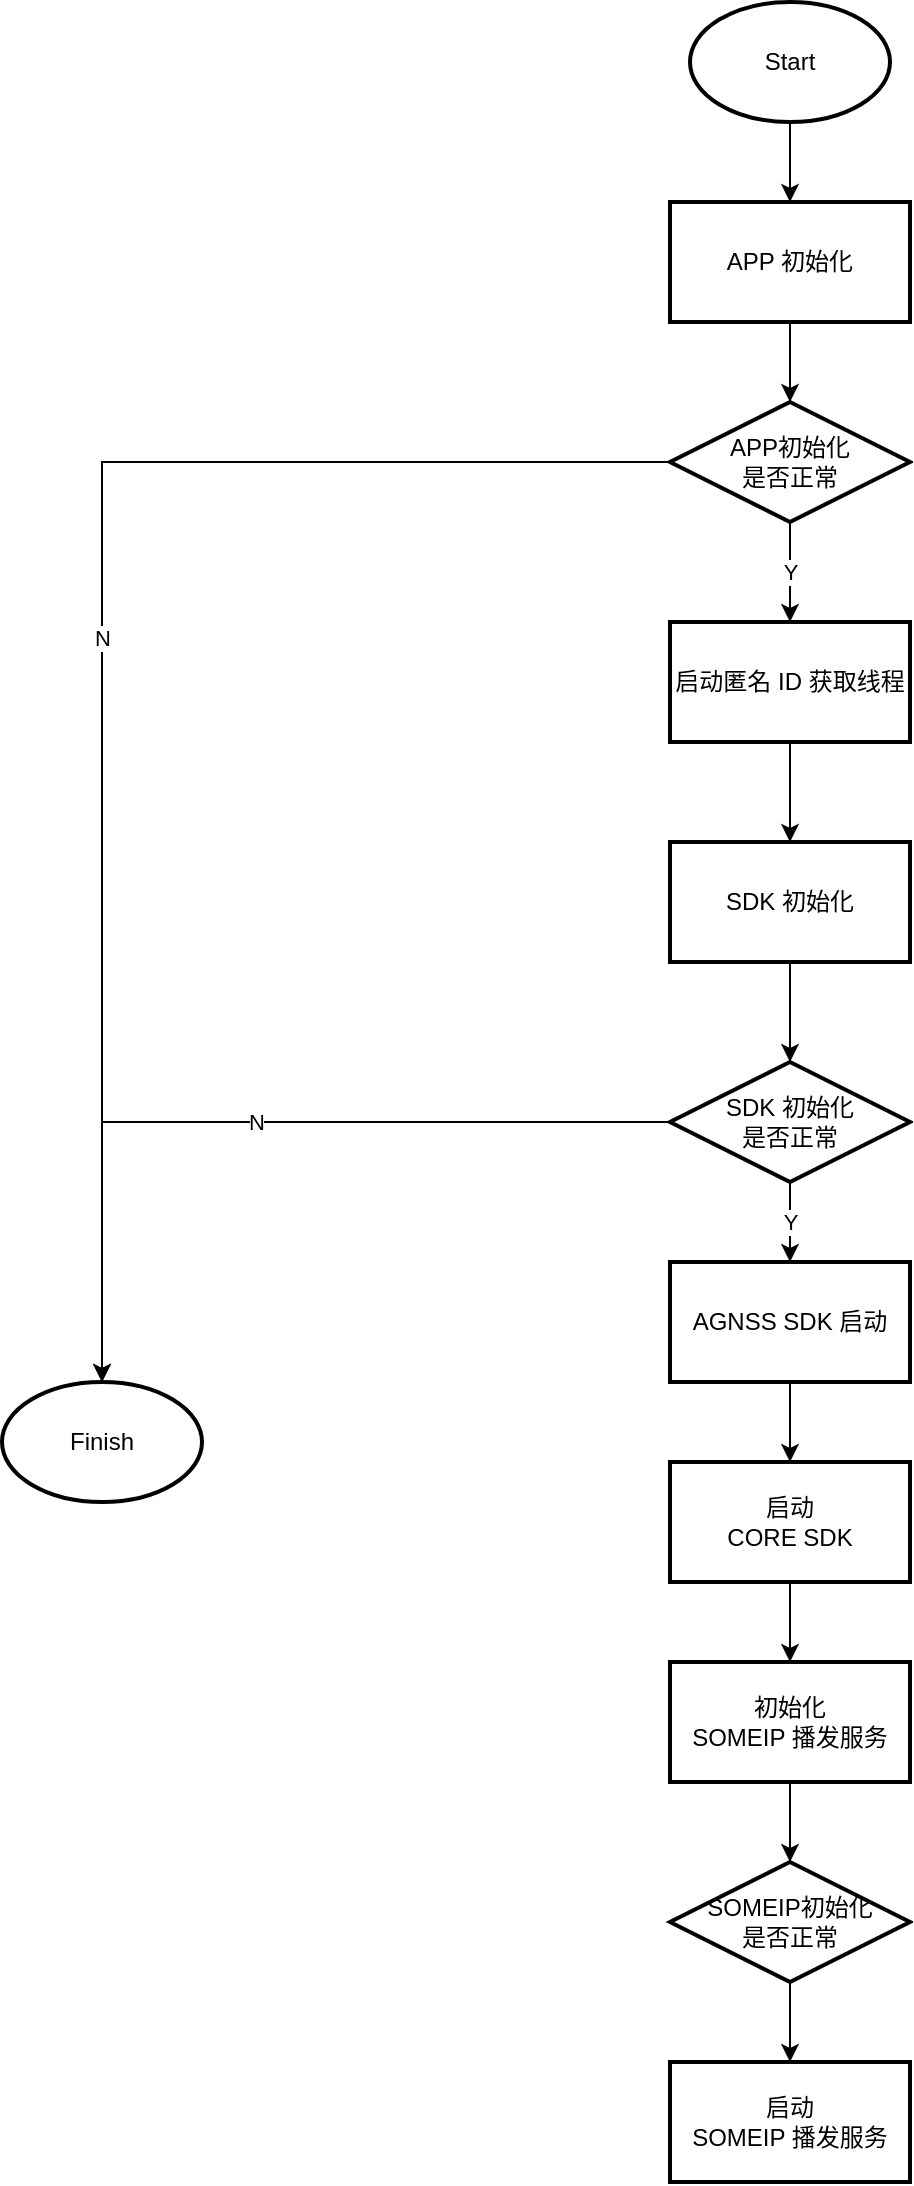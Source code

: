 <mxfile version="17.2.5" type="github">
  <diagram id="C5RBs43oDa-KdzZeNtuy" name="Page-1">
    <mxGraphModel dx="891" dy="575" grid="1" gridSize="10" guides="1" tooltips="1" connect="1" arrows="1" fold="1" page="1" pageScale="1" pageWidth="827" pageHeight="1169" math="0" shadow="0">
      <root>
        <mxCell id="WIyWlLk6GJQsqaUBKTNV-0" />
        <mxCell id="WIyWlLk6GJQsqaUBKTNV-1" parent="WIyWlLk6GJQsqaUBKTNV-0" />
        <mxCell id="6NIB8VkJaH95DR8nrTyr-7" value="" style="edgeStyle=orthogonalEdgeStyle;rounded=0;orthogonalLoop=1;jettySize=auto;html=1;" edge="1" parent="WIyWlLk6GJQsqaUBKTNV-1" source="6NIB8VkJaH95DR8nrTyr-2" target="6NIB8VkJaH95DR8nrTyr-6">
          <mxGeometry relative="1" as="geometry" />
        </mxCell>
        <mxCell id="6NIB8VkJaH95DR8nrTyr-2" value="APP 初始化" style="whiteSpace=wrap;html=1;strokeWidth=2;" vertex="1" parent="WIyWlLk6GJQsqaUBKTNV-1">
          <mxGeometry x="354" y="130" width="120" height="60" as="geometry" />
        </mxCell>
        <mxCell id="6NIB8VkJaH95DR8nrTyr-13" value="Y" style="edgeStyle=orthogonalEdgeStyle;rounded=0;orthogonalLoop=1;jettySize=auto;html=1;" edge="1" parent="WIyWlLk6GJQsqaUBKTNV-1" source="6NIB8VkJaH95DR8nrTyr-6" target="6NIB8VkJaH95DR8nrTyr-12">
          <mxGeometry relative="1" as="geometry" />
        </mxCell>
        <mxCell id="6NIB8VkJaH95DR8nrTyr-15" value="N" style="edgeStyle=orthogonalEdgeStyle;rounded=0;orthogonalLoop=1;jettySize=auto;html=1;exitX=0;exitY=0.5;exitDx=0;exitDy=0;" edge="1" parent="WIyWlLk6GJQsqaUBKTNV-1" source="6NIB8VkJaH95DR8nrTyr-6" target="6NIB8VkJaH95DR8nrTyr-14">
          <mxGeometry relative="1" as="geometry" />
        </mxCell>
        <mxCell id="6NIB8VkJaH95DR8nrTyr-6" value="APP初始化&lt;br&gt;是否正常" style="rhombus;whiteSpace=wrap;html=1;strokeWidth=2;" vertex="1" parent="WIyWlLk6GJQsqaUBKTNV-1">
          <mxGeometry x="354" y="230" width="120" height="60" as="geometry" />
        </mxCell>
        <mxCell id="6NIB8VkJaH95DR8nrTyr-11" style="edgeStyle=orthogonalEdgeStyle;rounded=0;orthogonalLoop=1;jettySize=auto;html=1;entryX=0.5;entryY=0;entryDx=0;entryDy=0;" edge="1" parent="WIyWlLk6GJQsqaUBKTNV-1" source="6NIB8VkJaH95DR8nrTyr-10" target="6NIB8VkJaH95DR8nrTyr-2">
          <mxGeometry relative="1" as="geometry" />
        </mxCell>
        <mxCell id="6NIB8VkJaH95DR8nrTyr-10" value="Start" style="strokeWidth=2;html=1;shape=mxgraph.flowchart.start_1;whiteSpace=wrap;" vertex="1" parent="WIyWlLk6GJQsqaUBKTNV-1">
          <mxGeometry x="364" y="30" width="100" height="60" as="geometry" />
        </mxCell>
        <mxCell id="6NIB8VkJaH95DR8nrTyr-17" value="" style="edgeStyle=orthogonalEdgeStyle;rounded=0;orthogonalLoop=1;jettySize=auto;html=1;" edge="1" parent="WIyWlLk6GJQsqaUBKTNV-1" source="6NIB8VkJaH95DR8nrTyr-12" target="6NIB8VkJaH95DR8nrTyr-16">
          <mxGeometry relative="1" as="geometry" />
        </mxCell>
        <mxCell id="6NIB8VkJaH95DR8nrTyr-12" value="启动匿名 ID 获取线程" style="whiteSpace=wrap;html=1;strokeWidth=2;" vertex="1" parent="WIyWlLk6GJQsqaUBKTNV-1">
          <mxGeometry x="354" y="340" width="120" height="60" as="geometry" />
        </mxCell>
        <mxCell id="6NIB8VkJaH95DR8nrTyr-14" value="Finish" style="strokeWidth=2;html=1;shape=mxgraph.flowchart.start_1;whiteSpace=wrap;" vertex="1" parent="WIyWlLk6GJQsqaUBKTNV-1">
          <mxGeometry x="20" y="720" width="100" height="60" as="geometry" />
        </mxCell>
        <mxCell id="6NIB8VkJaH95DR8nrTyr-19" style="edgeStyle=orthogonalEdgeStyle;rounded=0;orthogonalLoop=1;jettySize=auto;html=1;exitX=0.5;exitY=1;exitDx=0;exitDy=0;entryX=0.5;entryY=0;entryDx=0;entryDy=0;" edge="1" parent="WIyWlLk6GJQsqaUBKTNV-1" source="6NIB8VkJaH95DR8nrTyr-16" target="6NIB8VkJaH95DR8nrTyr-18">
          <mxGeometry relative="1" as="geometry" />
        </mxCell>
        <mxCell id="6NIB8VkJaH95DR8nrTyr-16" value="SDK 初始化" style="whiteSpace=wrap;html=1;strokeWidth=2;" vertex="1" parent="WIyWlLk6GJQsqaUBKTNV-1">
          <mxGeometry x="354" y="450" width="120" height="60" as="geometry" />
        </mxCell>
        <mxCell id="6NIB8VkJaH95DR8nrTyr-20" value="N" style="edgeStyle=orthogonalEdgeStyle;rounded=0;orthogonalLoop=1;jettySize=auto;html=1;exitX=0;exitY=0.5;exitDx=0;exitDy=0;" edge="1" parent="WIyWlLk6GJQsqaUBKTNV-1" source="6NIB8VkJaH95DR8nrTyr-18" target="6NIB8VkJaH95DR8nrTyr-14">
          <mxGeometry relative="1" as="geometry" />
        </mxCell>
        <mxCell id="6NIB8VkJaH95DR8nrTyr-22" value="Y" style="edgeStyle=orthogonalEdgeStyle;rounded=0;orthogonalLoop=1;jettySize=auto;html=1;" edge="1" parent="WIyWlLk6GJQsqaUBKTNV-1" source="6NIB8VkJaH95DR8nrTyr-18" target="6NIB8VkJaH95DR8nrTyr-21">
          <mxGeometry relative="1" as="geometry" />
        </mxCell>
        <mxCell id="6NIB8VkJaH95DR8nrTyr-18" value="SDK 初始化&lt;br&gt;是否正常" style="rhombus;whiteSpace=wrap;html=1;strokeWidth=2;" vertex="1" parent="WIyWlLk6GJQsqaUBKTNV-1">
          <mxGeometry x="354" y="560" width="120" height="60" as="geometry" />
        </mxCell>
        <mxCell id="6NIB8VkJaH95DR8nrTyr-24" value="" style="edgeStyle=orthogonalEdgeStyle;rounded=0;orthogonalLoop=1;jettySize=auto;html=1;" edge="1" parent="WIyWlLk6GJQsqaUBKTNV-1" source="6NIB8VkJaH95DR8nrTyr-21" target="6NIB8VkJaH95DR8nrTyr-23">
          <mxGeometry relative="1" as="geometry" />
        </mxCell>
        <mxCell id="6NIB8VkJaH95DR8nrTyr-21" value="AGNSS SDK 启动" style="whiteSpace=wrap;html=1;strokeWidth=2;" vertex="1" parent="WIyWlLk6GJQsqaUBKTNV-1">
          <mxGeometry x="354" y="660" width="120" height="60" as="geometry" />
        </mxCell>
        <mxCell id="6NIB8VkJaH95DR8nrTyr-26" value="" style="edgeStyle=orthogonalEdgeStyle;rounded=0;orthogonalLoop=1;jettySize=auto;html=1;" edge="1" parent="WIyWlLk6GJQsqaUBKTNV-1" source="6NIB8VkJaH95DR8nrTyr-23" target="6NIB8VkJaH95DR8nrTyr-25">
          <mxGeometry relative="1" as="geometry" />
        </mxCell>
        <mxCell id="6NIB8VkJaH95DR8nrTyr-23" value="启动&lt;br&gt;CORE SDK" style="whiteSpace=wrap;html=1;strokeWidth=2;" vertex="1" parent="WIyWlLk6GJQsqaUBKTNV-1">
          <mxGeometry x="354" y="760" width="120" height="60" as="geometry" />
        </mxCell>
        <mxCell id="6NIB8VkJaH95DR8nrTyr-28" style="edgeStyle=orthogonalEdgeStyle;rounded=0;orthogonalLoop=1;jettySize=auto;html=1;exitX=0.5;exitY=1;exitDx=0;exitDy=0;entryX=0.5;entryY=0;entryDx=0;entryDy=0;" edge="1" parent="WIyWlLk6GJQsqaUBKTNV-1" source="6NIB8VkJaH95DR8nrTyr-25" target="6NIB8VkJaH95DR8nrTyr-27">
          <mxGeometry relative="1" as="geometry" />
        </mxCell>
        <mxCell id="6NIB8VkJaH95DR8nrTyr-25" value="初始化&lt;br&gt;SOMEIP 播发服务" style="whiteSpace=wrap;html=1;strokeWidth=2;" vertex="1" parent="WIyWlLk6GJQsqaUBKTNV-1">
          <mxGeometry x="354" y="860" width="120" height="60" as="geometry" />
        </mxCell>
        <mxCell id="6NIB8VkJaH95DR8nrTyr-30" value="" style="edgeStyle=orthogonalEdgeStyle;rounded=0;orthogonalLoop=1;jettySize=auto;html=1;" edge="1" parent="WIyWlLk6GJQsqaUBKTNV-1" source="6NIB8VkJaH95DR8nrTyr-27" target="6NIB8VkJaH95DR8nrTyr-29">
          <mxGeometry relative="1" as="geometry" />
        </mxCell>
        <mxCell id="6NIB8VkJaH95DR8nrTyr-27" value="SOMEIP初始化&lt;br&gt;是否正常" style="rhombus;whiteSpace=wrap;html=1;strokeWidth=2;" vertex="1" parent="WIyWlLk6GJQsqaUBKTNV-1">
          <mxGeometry x="354" y="960" width="120" height="60" as="geometry" />
        </mxCell>
        <mxCell id="6NIB8VkJaH95DR8nrTyr-29" value="启动 &lt;br&gt;SOMEIP 播发服务" style="whiteSpace=wrap;html=1;strokeWidth=2;" vertex="1" parent="WIyWlLk6GJQsqaUBKTNV-1">
          <mxGeometry x="354" y="1060" width="120" height="60" as="geometry" />
        </mxCell>
      </root>
    </mxGraphModel>
  </diagram>
</mxfile>

